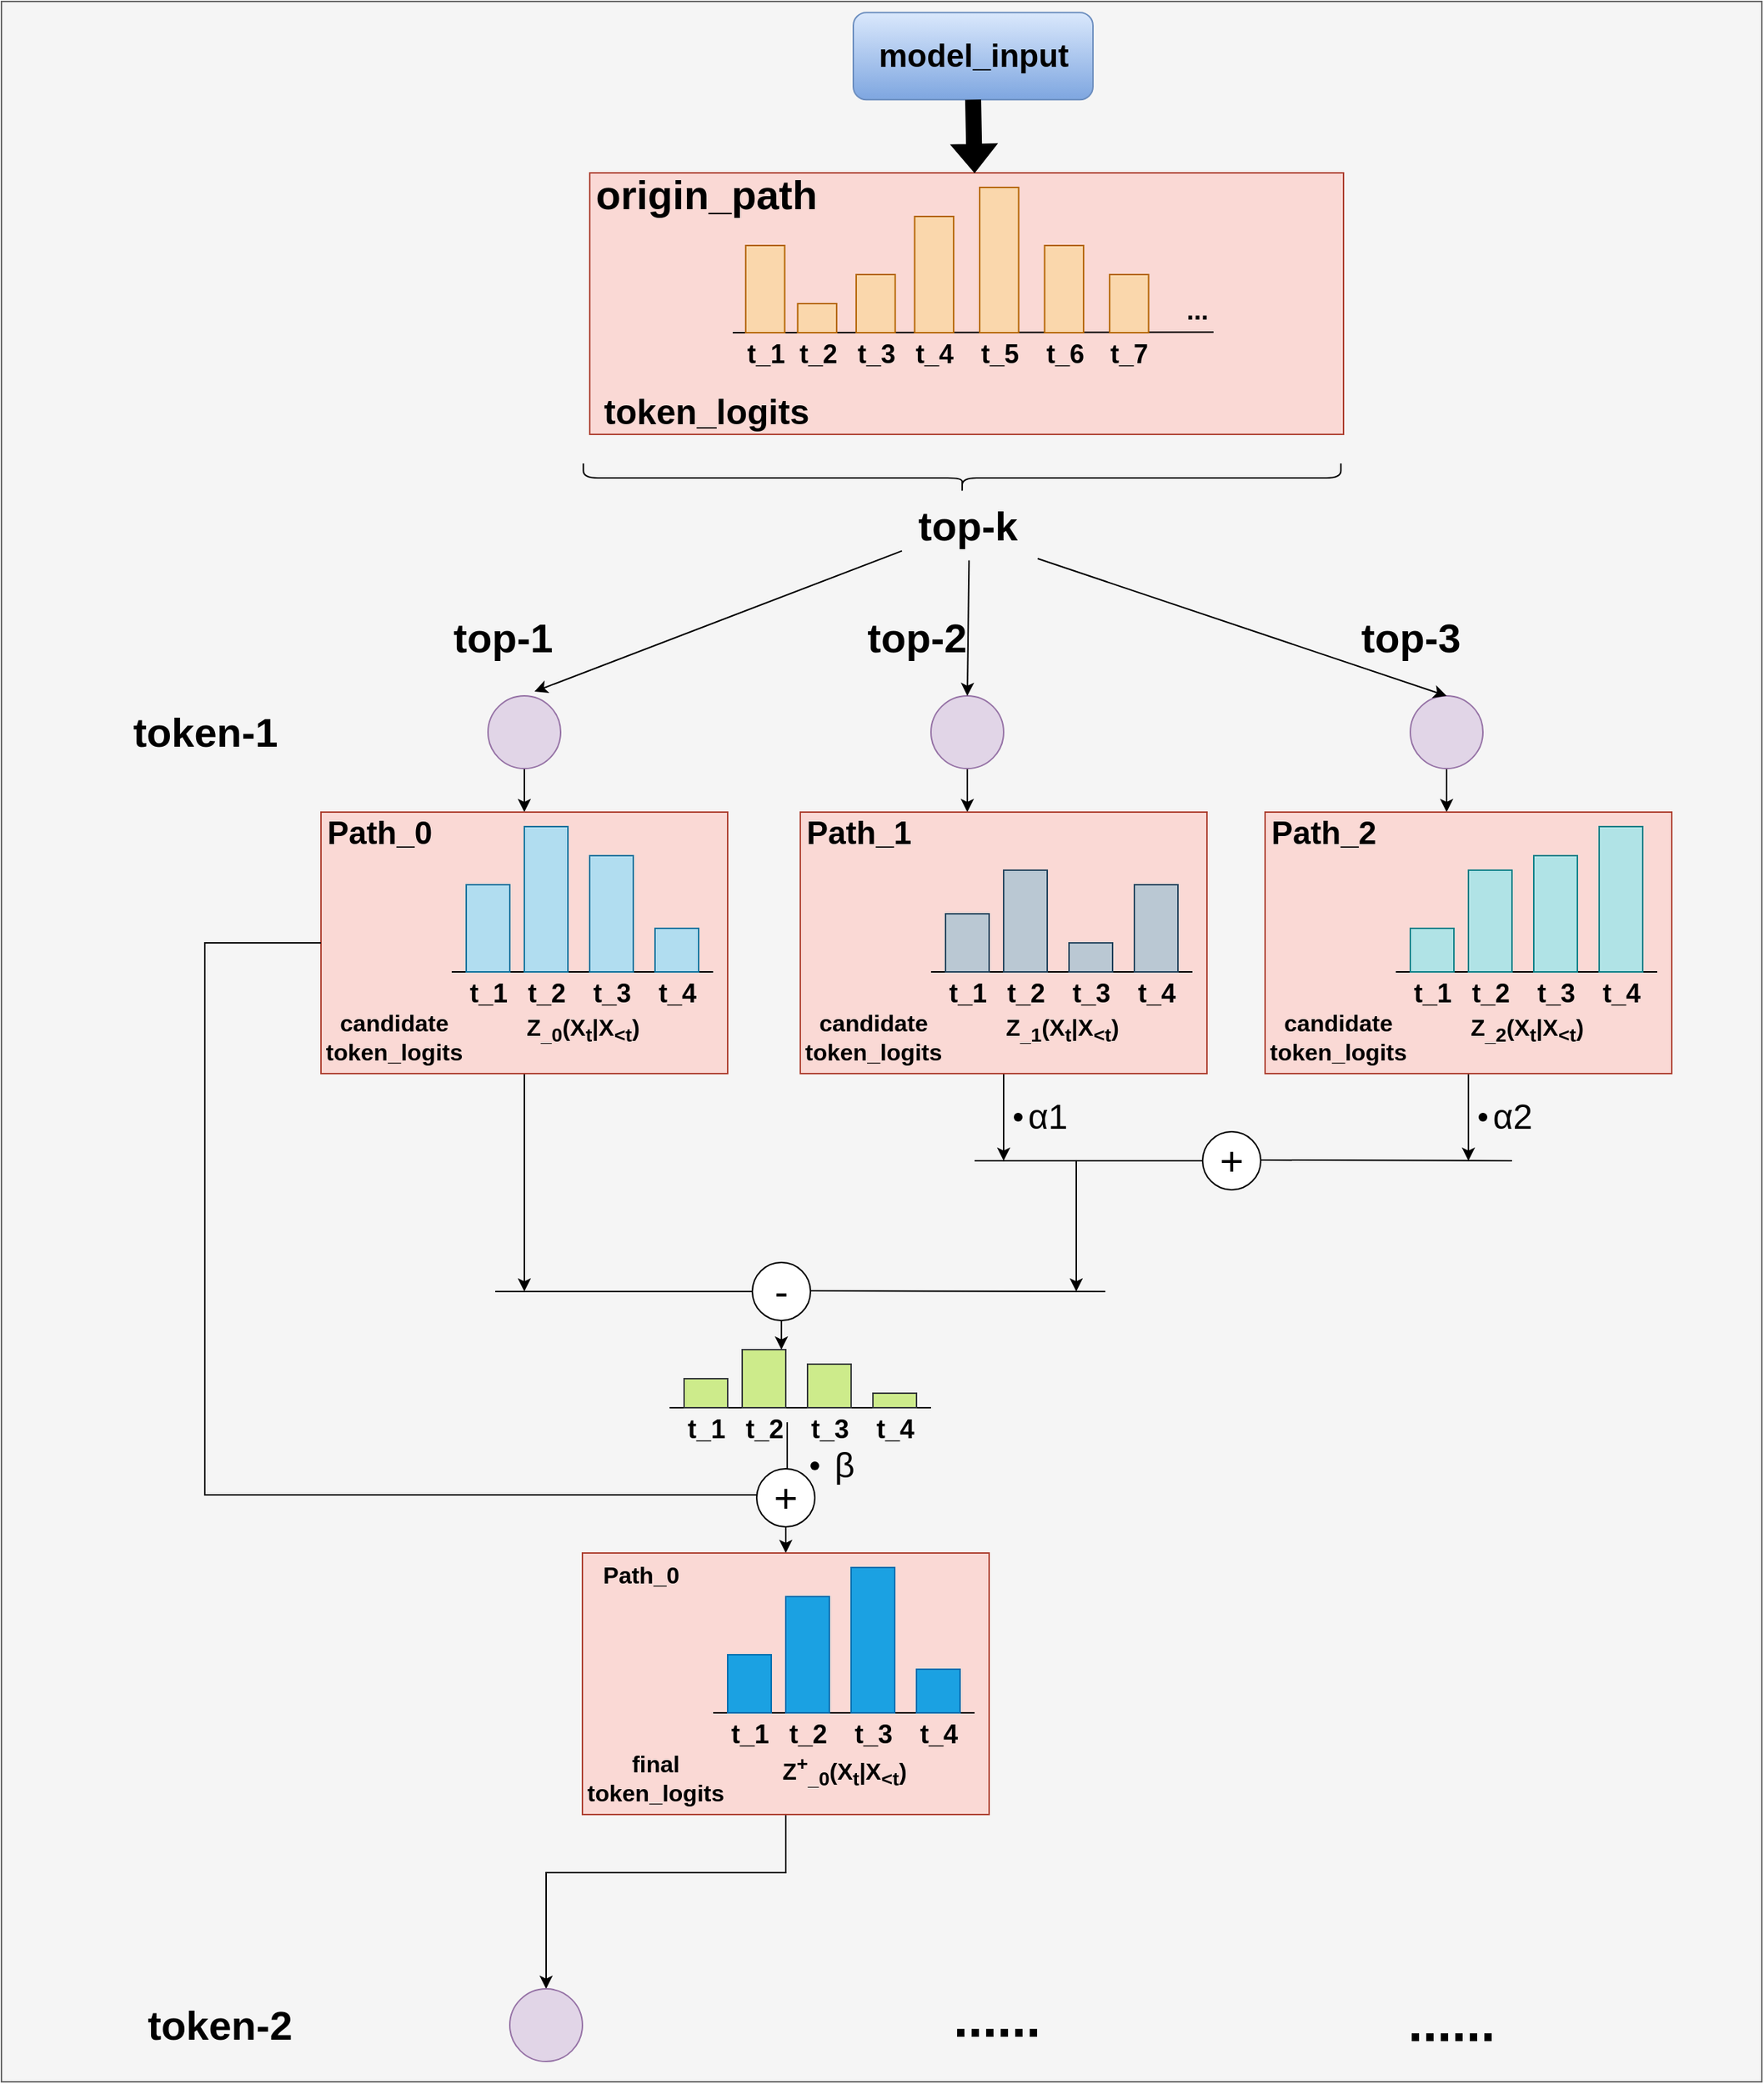 <mxfile version="28.2.5">
  <diagram name="第 1 页" id="mX5azJ5RVqOryZT0z9P2">
    <mxGraphModel dx="2836" dy="1588" grid="0" gridSize="10" guides="1" tooltips="1" connect="1" arrows="1" fold="1" page="0" pageScale="1" pageWidth="827" pageHeight="1169" math="0" shadow="0">
      <root>
        <mxCell id="0" />
        <mxCell id="1" parent="0" />
        <mxCell id="chwz9O-2DyEXbueZdgeh-3" value="" style="rounded=0;whiteSpace=wrap;html=1;fillColor=#f5f5f5;strokeColor=#666666;fontColor=#333333;" vertex="1" parent="1">
          <mxGeometry y="2" width="1212" height="1432" as="geometry" />
        </mxCell>
        <mxCell id="NKk_q9qwWGEqTN7oKwz2-157" value="" style="endArrow=classic;html=1;rounded=0;entryX=0.5;entryY=0;entryDx=0;entryDy=0;" parent="1" target="NKk_q9qwWGEqTN7oKwz2-158" edge="1">
          <mxGeometry width="50" height="50" relative="1" as="geometry">
            <mxPoint x="540" y="1240" as="sourcePoint" />
            <mxPoint x="380" y="1360" as="targetPoint" />
            <Array as="points">
              <mxPoint x="540" y="1290" />
              <mxPoint x="375" y="1290" />
              <mxPoint x="375" y="1330" />
            </Array>
          </mxGeometry>
        </mxCell>
        <mxCell id="NKk_q9qwWGEqTN7oKwz2-34" value="" style="edgeStyle=orthogonalEdgeStyle;rounded=0;orthogonalLoop=1;jettySize=auto;html=1;" parent="1" source="NKk_q9qwWGEqTN7oKwz2-2" target="NKk_q9qwWGEqTN7oKwz2-31" edge="1">
          <mxGeometry relative="1" as="geometry" />
        </mxCell>
        <mxCell id="NKk_q9qwWGEqTN7oKwz2-2" value="" style="ellipse;whiteSpace=wrap;html=1;fillColor=#e1d5e7;strokeColor=#9673a6;" parent="1" vertex="1">
          <mxGeometry x="335" y="480" width="50" height="50" as="geometry" />
        </mxCell>
        <mxCell id="NKk_q9qwWGEqTN7oKwz2-35" value="" style="edgeStyle=orthogonalEdgeStyle;rounded=0;orthogonalLoop=1;jettySize=auto;html=1;" parent="1" source="NKk_q9qwWGEqTN7oKwz2-16" edge="1">
          <mxGeometry relative="1" as="geometry">
            <mxPoint x="665" y="560" as="targetPoint" />
          </mxGeometry>
        </mxCell>
        <mxCell id="NKk_q9qwWGEqTN7oKwz2-16" value="" style="ellipse;whiteSpace=wrap;html=1;fillColor=#e1d5e7;strokeColor=#9673a6;" parent="1" vertex="1">
          <mxGeometry x="640" y="480" width="50" height="50" as="geometry" />
        </mxCell>
        <mxCell id="NKk_q9qwWGEqTN7oKwz2-36" value="" style="edgeStyle=orthogonalEdgeStyle;rounded=0;orthogonalLoop=1;jettySize=auto;html=1;" parent="1" source="NKk_q9qwWGEqTN7oKwz2-17" edge="1">
          <mxGeometry relative="1" as="geometry">
            <mxPoint x="995" y="560" as="targetPoint" />
          </mxGeometry>
        </mxCell>
        <mxCell id="NKk_q9qwWGEqTN7oKwz2-17" value="" style="ellipse;whiteSpace=wrap;html=1;fillColor=#e1d5e7;strokeColor=#9673a6;" parent="1" vertex="1">
          <mxGeometry x="970" y="480" width="50" height="50" as="geometry" />
        </mxCell>
        <mxCell id="NKk_q9qwWGEqTN7oKwz2-18" value="" style="shape=curlyBracket;whiteSpace=wrap;html=1;rounded=1;flipH=1;labelPosition=right;verticalLabelPosition=middle;align=left;verticalAlign=middle;rotation=90;" parent="1" vertex="1">
          <mxGeometry x="651.42" y="69.22" width="20" height="521.56" as="geometry" />
        </mxCell>
        <mxCell id="NKk_q9qwWGEqTN7oKwz2-19" value="&lt;font&gt;top-k&lt;/font&gt;" style="text;html=1;align=center;verticalAlign=middle;resizable=0;points=[];autosize=1;strokeColor=none;fillColor=none;fontStyle=1;fontSize=28;" parent="1" vertex="1">
          <mxGeometry x="620" y="338" width="90" height="50" as="geometry" />
        </mxCell>
        <mxCell id="NKk_q9qwWGEqTN7oKwz2-20" value="" style="endArrow=classic;html=1;rounded=0;entryX=0.64;entryY=-0.06;entryDx=0;entryDy=0;entryPerimeter=0;fontStyle=1;fontSize=28;" parent="1" source="NKk_q9qwWGEqTN7oKwz2-19" target="NKk_q9qwWGEqTN7oKwz2-2" edge="1">
          <mxGeometry width="50" height="50" relative="1" as="geometry">
            <mxPoint x="270" y="433" as="sourcePoint" />
            <mxPoint x="320" y="383" as="targetPoint" />
          </mxGeometry>
        </mxCell>
        <mxCell id="NKk_q9qwWGEqTN7oKwz2-21" value="" style="endArrow=classic;html=1;rounded=0;entryX=0.5;entryY=0;entryDx=0;entryDy=0;exitX=0.513;exitY=0.975;exitDx=0;exitDy=0;exitPerimeter=0;fontStyle=1;fontSize=28;" parent="1" source="NKk_q9qwWGEqTN7oKwz2-19" target="NKk_q9qwWGEqTN7oKwz2-16" edge="1">
          <mxGeometry width="50" height="50" relative="1" as="geometry">
            <mxPoint x="570" y="410" as="sourcePoint" />
            <mxPoint x="450" y="484" as="targetPoint" />
          </mxGeometry>
        </mxCell>
        <mxCell id="NKk_q9qwWGEqTN7oKwz2-22" value="" style="endArrow=classic;html=1;rounded=0;entryX=0.5;entryY=0;entryDx=0;entryDy=0;exitX=1.038;exitY=0.95;exitDx=0;exitDy=0;exitPerimeter=0;fontStyle=1;fontSize=28;" parent="1" source="NKk_q9qwWGEqTN7oKwz2-19" target="NKk_q9qwWGEqTN7oKwz2-17" edge="1">
          <mxGeometry width="50" height="50" relative="1" as="geometry">
            <mxPoint x="521" y="390" as="sourcePoint" />
            <mxPoint x="520" y="468" as="targetPoint" />
          </mxGeometry>
        </mxCell>
        <mxCell id="NKk_q9qwWGEqTN7oKwz2-23" value="&lt;font&gt;top-1&lt;/font&gt;" style="text;html=1;align=center;verticalAlign=middle;resizable=0;points=[];autosize=1;strokeColor=none;fillColor=none;fontStyle=1;fontSize=28;" parent="1" vertex="1">
          <mxGeometry x="300" y="415" width="90" height="50" as="geometry" />
        </mxCell>
        <mxCell id="NKk_q9qwWGEqTN7oKwz2-24" value="&lt;font&gt;top-2&lt;/font&gt;" style="text;html=1;align=center;verticalAlign=middle;resizable=0;points=[];autosize=1;strokeColor=none;fillColor=none;fontStyle=1;fontSize=28;" parent="1" vertex="1">
          <mxGeometry x="585" y="415" width="90" height="50" as="geometry" />
        </mxCell>
        <mxCell id="NKk_q9qwWGEqTN7oKwz2-26" value="&lt;font&gt;top-3&lt;/font&gt;" style="text;html=1;align=center;verticalAlign=middle;resizable=0;points=[];autosize=1;strokeColor=none;fillColor=none;fontStyle=1;fontSize=28;" parent="1" vertex="1">
          <mxGeometry x="925" y="415" width="90" height="50" as="geometry" />
        </mxCell>
        <mxCell id="NKk_q9qwWGEqTN7oKwz2-29" value="&lt;font&gt;token-1&lt;/font&gt;" style="text;html=1;align=center;verticalAlign=middle;resizable=0;points=[];autosize=1;strokeColor=none;fillColor=none;fontStyle=1;fontSize=28;" parent="1" vertex="1">
          <mxGeometry x="80" y="480" width="120" height="50" as="geometry" />
        </mxCell>
        <mxCell id="NKk_q9qwWGEqTN7oKwz2-52" value="" style="group" parent="1" vertex="1" connectable="0">
          <mxGeometry x="210" y="560" width="290" height="180" as="geometry" />
        </mxCell>
        <mxCell id="NKk_q9qwWGEqTN7oKwz2-90" style="edgeStyle=orthogonalEdgeStyle;rounded=0;orthogonalLoop=1;jettySize=auto;html=1;exitX=0.5;exitY=1;exitDx=0;exitDy=0;" parent="NKk_q9qwWGEqTN7oKwz2-52" source="NKk_q9qwWGEqTN7oKwz2-31" edge="1">
          <mxGeometry relative="1" as="geometry">
            <mxPoint x="150" y="330" as="targetPoint" />
          </mxGeometry>
        </mxCell>
        <mxCell id="NKk_q9qwWGEqTN7oKwz2-31" value="" style="rounded=0;whiteSpace=wrap;html=1;fillColor=#fad9d5;strokeColor=#ae4132;" parent="NKk_q9qwWGEqTN7oKwz2-52" vertex="1">
          <mxGeometry x="10" width="280" height="180" as="geometry" />
        </mxCell>
        <mxCell id="NKk_q9qwWGEqTN7oKwz2-47" value="&lt;font style=&quot;font-size: 16px;&quot;&gt;&lt;b style=&quot;&quot;&gt;candidate&lt;/b&gt;&lt;/font&gt;&lt;div&gt;&lt;font style=&quot;font-size: 16px;&quot;&gt;&lt;b style=&quot;&quot;&gt;token_logits&lt;/b&gt;&lt;/font&gt;&lt;/div&gt;" style="text;html=1;align=center;verticalAlign=middle;resizable=0;points=[];autosize=1;strokeColor=none;fillColor=none;" parent="NKk_q9qwWGEqTN7oKwz2-52" vertex="1">
          <mxGeometry y="130" width="120" height="50" as="geometry" />
        </mxCell>
        <mxCell id="NKk_q9qwWGEqTN7oKwz2-48" value="&lt;font style=&quot;font-size: 16px;&quot;&gt;&lt;b&gt;Z&lt;sub style=&quot;&quot;&gt;_0&lt;/sub&gt;(X&lt;sub style=&quot;&quot;&gt;t&lt;/sub&gt;|X&lt;sub style=&quot;&quot;&gt;&amp;lt;t&lt;/sub&gt;)&lt;/b&gt;&lt;/font&gt;" style="text;html=1;align=center;verticalAlign=middle;resizable=0;points=[];autosize=1;strokeColor=none;fillColor=none;" parent="NKk_q9qwWGEqTN7oKwz2-52" vertex="1">
          <mxGeometry x="140" y="130" width="100" height="40" as="geometry" />
        </mxCell>
        <mxCell id="NKk_q9qwWGEqTN7oKwz2-51" value="" style="group" parent="NKk_q9qwWGEqTN7oKwz2-52" vertex="1" connectable="0">
          <mxGeometry x="100" y="10" width="180" height="135" as="geometry" />
        </mxCell>
        <mxCell id="NKk_q9qwWGEqTN7oKwz2-37" value="" style="endArrow=none;html=1;rounded=0;movable=1;resizable=1;rotatable=1;deletable=1;editable=1;locked=0;connectable=1;fontSize=18;fontStyle=1" parent="NKk_q9qwWGEqTN7oKwz2-51" edge="1">
          <mxGeometry width="50" height="50" relative="1" as="geometry">
            <mxPoint y="100.03" as="sourcePoint" />
            <mxPoint x="180" y="100" as="targetPoint" />
          </mxGeometry>
        </mxCell>
        <mxCell id="NKk_q9qwWGEqTN7oKwz2-39" value="" style="rounded=0;whiteSpace=wrap;html=1;fillColor=#b1ddf0;strokeColor=#10739e;movable=1;resizable=1;rotatable=1;deletable=1;editable=1;locked=0;connectable=1;" parent="NKk_q9qwWGEqTN7oKwz2-51" vertex="1">
          <mxGeometry x="10" y="40" width="30" height="60" as="geometry" />
        </mxCell>
        <mxCell id="NKk_q9qwWGEqTN7oKwz2-40" value="" style="rounded=0;whiteSpace=wrap;html=1;fillColor=#b1ddf0;strokeColor=#10739e;movable=1;resizable=1;rotatable=1;deletable=1;editable=1;locked=0;connectable=1;" parent="NKk_q9qwWGEqTN7oKwz2-51" vertex="1">
          <mxGeometry x="50" width="30" height="100" as="geometry" />
        </mxCell>
        <mxCell id="NKk_q9qwWGEqTN7oKwz2-41" value="" style="rounded=0;whiteSpace=wrap;html=1;fillColor=#b1ddf0;strokeColor=#10739e;movable=1;resizable=1;rotatable=1;deletable=1;editable=1;locked=0;connectable=1;" parent="NKk_q9qwWGEqTN7oKwz2-51" vertex="1">
          <mxGeometry x="95" y="20" width="30" height="80" as="geometry" />
        </mxCell>
        <mxCell id="NKk_q9qwWGEqTN7oKwz2-42" value="" style="rounded=0;whiteSpace=wrap;html=1;fillColor=#b1ddf0;strokeColor=#10739e;movable=1;resizable=1;rotatable=1;deletable=1;editable=1;locked=0;connectable=1;fontSize=18;fontStyle=1" parent="NKk_q9qwWGEqTN7oKwz2-51" vertex="1">
          <mxGeometry x="140" y="70" width="30" height="30" as="geometry" />
        </mxCell>
        <mxCell id="NKk_q9qwWGEqTN7oKwz2-43" value="t_1" style="text;html=1;align=center;verticalAlign=middle;resizable=1;points=[];autosize=1;strokeColor=none;fillColor=none;movable=1;rotatable=1;deletable=1;editable=1;locked=0;connectable=1;fontSize=18;fontStyle=1" parent="NKk_q9qwWGEqTN7oKwz2-51" vertex="1">
          <mxGeometry y="95" width="50" height="40" as="geometry" />
        </mxCell>
        <mxCell id="NKk_q9qwWGEqTN7oKwz2-44" value="t_2" style="text;html=1;align=center;verticalAlign=middle;resizable=1;points=[];autosize=1;strokeColor=none;fillColor=none;movable=1;rotatable=1;deletable=1;editable=1;locked=0;connectable=1;fontSize=18;fontStyle=1" parent="NKk_q9qwWGEqTN7oKwz2-51" vertex="1">
          <mxGeometry x="40" y="95" width="50" height="40" as="geometry" />
        </mxCell>
        <mxCell id="NKk_q9qwWGEqTN7oKwz2-45" value="t_3" style="text;html=1;align=center;verticalAlign=middle;resizable=1;points=[];autosize=1;strokeColor=none;fillColor=none;movable=1;rotatable=1;deletable=1;editable=1;locked=0;connectable=1;fontSize=18;fontStyle=1" parent="NKk_q9qwWGEqTN7oKwz2-51" vertex="1">
          <mxGeometry x="85" y="95" width="50" height="40" as="geometry" />
        </mxCell>
        <mxCell id="NKk_q9qwWGEqTN7oKwz2-46" value="t_4" style="text;html=1;align=center;verticalAlign=middle;resizable=1;points=[];autosize=1;strokeColor=none;fillColor=none;movable=1;rotatable=1;deletable=1;editable=1;locked=0;connectable=1;fontSize=18;fontStyle=1" parent="NKk_q9qwWGEqTN7oKwz2-51" vertex="1">
          <mxGeometry x="130" y="95" width="50" height="40" as="geometry" />
        </mxCell>
        <mxCell id="NKk_q9qwWGEqTN7oKwz2-81" value="&lt;b&gt;&lt;font&gt;Path_0&lt;/font&gt;&lt;/b&gt;" style="text;html=1;align=center;verticalAlign=middle;resizable=0;points=[];autosize=1;strokeColor=none;fillColor=none;fontSize=22;" parent="NKk_q9qwWGEqTN7oKwz2-52" vertex="1">
          <mxGeometry y="-5" width="100" height="40" as="geometry" />
        </mxCell>
        <mxCell id="NKk_q9qwWGEqTN7oKwz2-53" value="" style="group" parent="1" vertex="1" connectable="0">
          <mxGeometry x="540" y="560" width="290" height="180" as="geometry" />
        </mxCell>
        <mxCell id="NKk_q9qwWGEqTN7oKwz2-88" style="edgeStyle=orthogonalEdgeStyle;rounded=0;orthogonalLoop=1;jettySize=auto;html=1;exitX=0.5;exitY=1;exitDx=0;exitDy=0;" parent="NKk_q9qwWGEqTN7oKwz2-53" source="NKk_q9qwWGEqTN7oKwz2-54" edge="1">
          <mxGeometry relative="1" as="geometry">
            <mxPoint x="150" y="240" as="targetPoint" />
          </mxGeometry>
        </mxCell>
        <mxCell id="NKk_q9qwWGEqTN7oKwz2-54" value="" style="rounded=0;whiteSpace=wrap;html=1;fillColor=#fad9d5;strokeColor=#ae4132;" parent="NKk_q9qwWGEqTN7oKwz2-53" vertex="1">
          <mxGeometry x="10" width="280" height="180" as="geometry" />
        </mxCell>
        <mxCell id="NKk_q9qwWGEqTN7oKwz2-55" value="&lt;font style=&quot;font-size: 16px;&quot;&gt;&lt;b style=&quot;&quot;&gt;candidate&lt;/b&gt;&lt;/font&gt;&lt;div&gt;&lt;font style=&quot;font-size: 16px;&quot;&gt;&lt;b style=&quot;&quot;&gt;token_logits&lt;/b&gt;&lt;/font&gt;&lt;/div&gt;" style="text;html=1;align=center;verticalAlign=middle;resizable=0;points=[];autosize=1;strokeColor=none;fillColor=none;" parent="NKk_q9qwWGEqTN7oKwz2-53" vertex="1">
          <mxGeometry y="130" width="120" height="50" as="geometry" />
        </mxCell>
        <mxCell id="NKk_q9qwWGEqTN7oKwz2-56" value="&lt;font style=&quot;font-size: 16px;&quot;&gt;&lt;b&gt;Z&lt;sub style=&quot;&quot;&gt;_1&lt;/sub&gt;(X&lt;sub style=&quot;&quot;&gt;t&lt;/sub&gt;|X&lt;sub style=&quot;&quot;&gt;&amp;lt;t&lt;/sub&gt;)&lt;/b&gt;&lt;/font&gt;" style="text;html=1;align=center;verticalAlign=middle;resizable=0;points=[];autosize=1;strokeColor=none;fillColor=none;" parent="NKk_q9qwWGEqTN7oKwz2-53" vertex="1">
          <mxGeometry x="140" y="130" width="100" height="40" as="geometry" />
        </mxCell>
        <mxCell id="NKk_q9qwWGEqTN7oKwz2-57" value="" style="group" parent="NKk_q9qwWGEqTN7oKwz2-53" vertex="1" connectable="0">
          <mxGeometry x="100" y="10" width="180" height="135" as="geometry" />
        </mxCell>
        <mxCell id="NKk_q9qwWGEqTN7oKwz2-58" value="" style="endArrow=none;html=1;rounded=0;movable=1;resizable=1;rotatable=1;deletable=1;editable=1;locked=0;connectable=1;fontSize=18;fontStyle=1" parent="NKk_q9qwWGEqTN7oKwz2-57" edge="1">
          <mxGeometry width="50" height="50" relative="1" as="geometry">
            <mxPoint y="100.03" as="sourcePoint" />
            <mxPoint x="180" y="100" as="targetPoint" />
          </mxGeometry>
        </mxCell>
        <mxCell id="NKk_q9qwWGEqTN7oKwz2-59" value="" style="rounded=0;whiteSpace=wrap;html=1;fillColor=#bac8d3;strokeColor=#23445d;movable=1;resizable=1;rotatable=1;deletable=1;editable=1;locked=0;connectable=1;fontSize=18;fontStyle=1" parent="NKk_q9qwWGEqTN7oKwz2-57" vertex="1">
          <mxGeometry x="10" y="60" width="30" height="40" as="geometry" />
        </mxCell>
        <mxCell id="NKk_q9qwWGEqTN7oKwz2-60" value="" style="rounded=0;whiteSpace=wrap;html=1;fillColor=#bac8d3;strokeColor=#23445d;movable=1;resizable=1;rotatable=1;deletable=1;editable=1;locked=0;connectable=1;" parent="NKk_q9qwWGEqTN7oKwz2-57" vertex="1">
          <mxGeometry x="50" y="30" width="30" height="70" as="geometry" />
        </mxCell>
        <mxCell id="NKk_q9qwWGEqTN7oKwz2-61" value="" style="rounded=0;whiteSpace=wrap;html=1;fillColor=#bac8d3;strokeColor=#23445d;movable=1;resizable=1;rotatable=1;deletable=1;editable=1;locked=0;connectable=1;fontSize=18;fontStyle=1" parent="NKk_q9qwWGEqTN7oKwz2-57" vertex="1">
          <mxGeometry x="95" y="80" width="30" height="20" as="geometry" />
        </mxCell>
        <mxCell id="NKk_q9qwWGEqTN7oKwz2-62" value="" style="rounded=0;whiteSpace=wrap;html=1;fillColor=#bac8d3;strokeColor=#23445d;movable=1;resizable=1;rotatable=1;deletable=1;editable=1;locked=0;connectable=1;" parent="NKk_q9qwWGEqTN7oKwz2-57" vertex="1">
          <mxGeometry x="140" y="40" width="30" height="60" as="geometry" />
        </mxCell>
        <mxCell id="NKk_q9qwWGEqTN7oKwz2-63" value="t_1" style="text;html=1;align=center;verticalAlign=middle;resizable=1;points=[];autosize=1;strokeColor=none;fillColor=none;movable=1;rotatable=1;deletable=1;editable=1;locked=0;connectable=1;fontSize=18;fontStyle=1" parent="NKk_q9qwWGEqTN7oKwz2-57" vertex="1">
          <mxGeometry y="95" width="50" height="40" as="geometry" />
        </mxCell>
        <mxCell id="NKk_q9qwWGEqTN7oKwz2-64" value="t_2" style="text;html=1;align=center;verticalAlign=middle;resizable=1;points=[];autosize=1;strokeColor=none;fillColor=none;movable=1;rotatable=1;deletable=1;editable=1;locked=0;connectable=1;fontSize=18;fontStyle=1" parent="NKk_q9qwWGEqTN7oKwz2-57" vertex="1">
          <mxGeometry x="40" y="95" width="50" height="40" as="geometry" />
        </mxCell>
        <mxCell id="NKk_q9qwWGEqTN7oKwz2-65" value="t_3" style="text;html=1;align=center;verticalAlign=middle;resizable=1;points=[];autosize=1;strokeColor=none;fillColor=none;movable=1;rotatable=1;deletable=1;editable=1;locked=0;connectable=1;fontSize=18;fontStyle=1" parent="NKk_q9qwWGEqTN7oKwz2-57" vertex="1">
          <mxGeometry x="85" y="95" width="50" height="40" as="geometry" />
        </mxCell>
        <mxCell id="NKk_q9qwWGEqTN7oKwz2-66" value="t_4" style="text;html=1;align=center;verticalAlign=middle;resizable=1;points=[];autosize=1;strokeColor=none;fillColor=none;movable=1;rotatable=1;deletable=1;editable=1;locked=0;connectable=1;fontSize=18;fontStyle=1" parent="NKk_q9qwWGEqTN7oKwz2-57" vertex="1">
          <mxGeometry x="130" y="95" width="50" height="40" as="geometry" />
        </mxCell>
        <mxCell id="NKk_q9qwWGEqTN7oKwz2-82" value="&lt;span&gt;&lt;b&gt;Path_1&lt;/b&gt;&lt;/span&gt;" style="text;html=1;align=center;verticalAlign=middle;resizable=0;points=[];autosize=1;strokeColor=none;fillColor=none;fontSize=22;" parent="NKk_q9qwWGEqTN7oKwz2-53" vertex="1">
          <mxGeometry y="-5" width="100" height="40" as="geometry" />
        </mxCell>
        <mxCell id="NKk_q9qwWGEqTN7oKwz2-67" value="" style="group" parent="1" vertex="1" connectable="0">
          <mxGeometry x="860" y="560" width="290" height="180" as="geometry" />
        </mxCell>
        <mxCell id="NKk_q9qwWGEqTN7oKwz2-89" style="edgeStyle=orthogonalEdgeStyle;rounded=0;orthogonalLoop=1;jettySize=auto;html=1;exitX=0.5;exitY=1;exitDx=0;exitDy=0;" parent="NKk_q9qwWGEqTN7oKwz2-67" source="NKk_q9qwWGEqTN7oKwz2-68" edge="1">
          <mxGeometry relative="1" as="geometry">
            <mxPoint x="150" y="240" as="targetPoint" />
          </mxGeometry>
        </mxCell>
        <mxCell id="NKk_q9qwWGEqTN7oKwz2-68" value="" style="rounded=0;whiteSpace=wrap;html=1;fillColor=#fad9d5;strokeColor=#ae4132;" parent="NKk_q9qwWGEqTN7oKwz2-67" vertex="1">
          <mxGeometry x="10" width="280" height="180" as="geometry" />
        </mxCell>
        <mxCell id="NKk_q9qwWGEqTN7oKwz2-69" value="&lt;font style=&quot;font-size: 16px;&quot;&gt;&lt;b style=&quot;&quot;&gt;candidate&lt;/b&gt;&lt;/font&gt;&lt;div&gt;&lt;font style=&quot;font-size: 16px;&quot;&gt;&lt;b style=&quot;&quot;&gt;token_logits&lt;/b&gt;&lt;/font&gt;&lt;/div&gt;" style="text;html=1;align=center;verticalAlign=middle;resizable=0;points=[];autosize=1;strokeColor=none;fillColor=none;" parent="NKk_q9qwWGEqTN7oKwz2-67" vertex="1">
          <mxGeometry y="130" width="120" height="50" as="geometry" />
        </mxCell>
        <mxCell id="NKk_q9qwWGEqTN7oKwz2-70" value="&lt;font style=&quot;font-size: 16px;&quot;&gt;&lt;b&gt;Z&lt;sub style=&quot;&quot;&gt;_2&lt;/sub&gt;(X&lt;sub style=&quot;&quot;&gt;t&lt;/sub&gt;|X&lt;sub style=&quot;&quot;&gt;&amp;lt;t&lt;/sub&gt;)&lt;/b&gt;&lt;/font&gt;" style="text;html=1;align=center;verticalAlign=middle;resizable=0;points=[];autosize=1;strokeColor=none;fillColor=none;" parent="NKk_q9qwWGEqTN7oKwz2-67" vertex="1">
          <mxGeometry x="140" y="130" width="100" height="40" as="geometry" />
        </mxCell>
        <mxCell id="NKk_q9qwWGEqTN7oKwz2-71" value="" style="group" parent="NKk_q9qwWGEqTN7oKwz2-67" vertex="1" connectable="0">
          <mxGeometry x="100" y="10" width="180" height="135" as="geometry" />
        </mxCell>
        <mxCell id="NKk_q9qwWGEqTN7oKwz2-72" value="" style="endArrow=none;html=1;rounded=0;movable=1;resizable=1;rotatable=1;deletable=1;editable=1;locked=0;connectable=1;fontSize=18;fontStyle=1" parent="NKk_q9qwWGEqTN7oKwz2-71" edge="1">
          <mxGeometry width="50" height="50" relative="1" as="geometry">
            <mxPoint y="100.03" as="sourcePoint" />
            <mxPoint x="180" y="100" as="targetPoint" />
          </mxGeometry>
        </mxCell>
        <mxCell id="NKk_q9qwWGEqTN7oKwz2-73" value="" style="rounded=0;whiteSpace=wrap;html=1;fillColor=#b0e3e6;strokeColor=#0e8088;movable=1;resizable=1;rotatable=1;deletable=1;editable=1;locked=0;connectable=1;fontSize=18;fontStyle=1" parent="NKk_q9qwWGEqTN7oKwz2-71" vertex="1">
          <mxGeometry x="10" y="70" width="30" height="30" as="geometry" />
        </mxCell>
        <mxCell id="NKk_q9qwWGEqTN7oKwz2-74" value="" style="rounded=0;whiteSpace=wrap;html=1;fillColor=#b0e3e6;strokeColor=#0e8088;movable=1;resizable=1;rotatable=1;deletable=1;editable=1;locked=0;connectable=1;" parent="NKk_q9qwWGEqTN7oKwz2-71" vertex="1">
          <mxGeometry x="50" y="30" width="30" height="70" as="geometry" />
        </mxCell>
        <mxCell id="NKk_q9qwWGEqTN7oKwz2-75" value="" style="rounded=0;whiteSpace=wrap;html=1;fillColor=#b0e3e6;strokeColor=#0e8088;movable=1;resizable=1;rotatable=1;deletable=1;editable=1;locked=0;connectable=1;" parent="NKk_q9qwWGEqTN7oKwz2-71" vertex="1">
          <mxGeometry x="95" y="20" width="30" height="80" as="geometry" />
        </mxCell>
        <mxCell id="NKk_q9qwWGEqTN7oKwz2-76" value="" style="rounded=0;whiteSpace=wrap;html=1;fillColor=#b0e3e6;strokeColor=#0e8088;movable=1;resizable=1;rotatable=1;deletable=1;editable=1;locked=0;connectable=1;" parent="NKk_q9qwWGEqTN7oKwz2-71" vertex="1">
          <mxGeometry x="140" width="30" height="100" as="geometry" />
        </mxCell>
        <mxCell id="NKk_q9qwWGEqTN7oKwz2-77" value="t_1" style="text;html=1;align=center;verticalAlign=middle;resizable=1;points=[];autosize=1;strokeColor=none;fillColor=none;movable=1;rotatable=1;deletable=1;editable=1;locked=0;connectable=1;fontSize=18;fontStyle=1" parent="NKk_q9qwWGEqTN7oKwz2-71" vertex="1">
          <mxGeometry y="95" width="50" height="40" as="geometry" />
        </mxCell>
        <mxCell id="NKk_q9qwWGEqTN7oKwz2-78" value="t_2" style="text;html=1;align=center;verticalAlign=middle;resizable=1;points=[];autosize=1;strokeColor=none;fillColor=none;movable=1;rotatable=1;deletable=1;editable=1;locked=0;connectable=1;fontSize=18;fontStyle=1" parent="NKk_q9qwWGEqTN7oKwz2-71" vertex="1">
          <mxGeometry x="40" y="95" width="50" height="40" as="geometry" />
        </mxCell>
        <mxCell id="NKk_q9qwWGEqTN7oKwz2-79" value="t_3" style="text;html=1;align=center;verticalAlign=middle;resizable=1;points=[];autosize=1;strokeColor=none;fillColor=none;movable=1;rotatable=1;deletable=1;editable=1;locked=0;connectable=1;fontSize=18;fontStyle=1" parent="NKk_q9qwWGEqTN7oKwz2-71" vertex="1">
          <mxGeometry x="85" y="95" width="50" height="40" as="geometry" />
        </mxCell>
        <mxCell id="NKk_q9qwWGEqTN7oKwz2-80" value="t_4" style="text;html=1;align=center;verticalAlign=middle;resizable=1;points=[];autosize=1;strokeColor=none;fillColor=none;movable=1;rotatable=1;deletable=1;editable=1;locked=0;connectable=1;fontSize=18;fontStyle=1" parent="NKk_q9qwWGEqTN7oKwz2-71" vertex="1">
          <mxGeometry x="130" y="95" width="50" height="40" as="geometry" />
        </mxCell>
        <mxCell id="NKk_q9qwWGEqTN7oKwz2-83" value="&lt;span&gt;&lt;b&gt;Path_2&lt;/b&gt;&lt;/span&gt;" style="text;html=1;align=center;verticalAlign=middle;resizable=0;points=[];autosize=1;strokeColor=none;fillColor=none;fontSize=22;" parent="NKk_q9qwWGEqTN7oKwz2-67" vertex="1">
          <mxGeometry y="-5" width="100" height="40" as="geometry" />
        </mxCell>
        <mxCell id="NKk_q9qwWGEqTN7oKwz2-93" value="" style="group" parent="1" vertex="1" connectable="0">
          <mxGeometry x="690" y="750" width="55" height="40" as="geometry" />
        </mxCell>
        <mxCell id="NKk_q9qwWGEqTN7oKwz2-91" value="" style="shape=waypoint;sketch=0;fillStyle=solid;size=6;pointerEvents=1;points=[];fillColor=none;resizable=0;rotatable=0;perimeter=centerPerimeter;snapToPoint=1;" parent="NKk_q9qwWGEqTN7oKwz2-93" vertex="1">
          <mxGeometry y="10" width="20" height="20" as="geometry" />
        </mxCell>
        <mxCell id="NKk_q9qwWGEqTN7oKwz2-92" value="&lt;span style=&quot;font-size: 24px;&quot;&gt;α1&lt;/span&gt;" style="text;html=1;align=center;verticalAlign=middle;resizable=0;points=[];autosize=1;strokeColor=none;fillColor=none;" parent="NKk_q9qwWGEqTN7oKwz2-93" vertex="1">
          <mxGeometry x="5" width="50" height="40" as="geometry" />
        </mxCell>
        <mxCell id="NKk_q9qwWGEqTN7oKwz2-94" value="" style="group" parent="1" vertex="1" connectable="0">
          <mxGeometry x="1010" y="750" width="55" height="40" as="geometry" />
        </mxCell>
        <mxCell id="NKk_q9qwWGEqTN7oKwz2-95" value="" style="shape=waypoint;sketch=0;fillStyle=solid;size=6;pointerEvents=1;points=[];fillColor=none;resizable=0;rotatable=0;perimeter=centerPerimeter;snapToPoint=1;" parent="NKk_q9qwWGEqTN7oKwz2-94" vertex="1">
          <mxGeometry y="10" width="20" height="20" as="geometry" />
        </mxCell>
        <mxCell id="NKk_q9qwWGEqTN7oKwz2-96" value="&lt;span style=&quot;font-size: 24px;&quot;&gt;α2&lt;/span&gt;" style="text;html=1;align=center;verticalAlign=middle;resizable=0;points=[];autosize=1;strokeColor=none;fillColor=none;" parent="NKk_q9qwWGEqTN7oKwz2-94" vertex="1">
          <mxGeometry x="5" width="50" height="40" as="geometry" />
        </mxCell>
        <mxCell id="NKk_q9qwWGEqTN7oKwz2-100" value="" style="group" parent="1" vertex="1" connectable="0">
          <mxGeometry x="670" y="780" width="370" height="40" as="geometry" />
        </mxCell>
        <mxCell id="NKk_q9qwWGEqTN7oKwz2-84" value="" style="endArrow=none;html=1;rounded=0;" parent="NKk_q9qwWGEqTN7oKwz2-100" target="NKk_q9qwWGEqTN7oKwz2-85" edge="1">
          <mxGeometry width="50" height="50" relative="1" as="geometry">
            <mxPoint y="20" as="sourcePoint" />
            <mxPoint x="150" y="20" as="targetPoint" />
          </mxGeometry>
        </mxCell>
        <mxCell id="NKk_q9qwWGEqTN7oKwz2-85" value="&lt;font style=&quot;font-size: 28px;&quot;&gt;+&lt;/font&gt;" style="ellipse;whiteSpace=wrap;html=1;" parent="NKk_q9qwWGEqTN7oKwz2-100" vertex="1">
          <mxGeometry x="157" width="40" height="40" as="geometry" />
        </mxCell>
        <mxCell id="NKk_q9qwWGEqTN7oKwz2-86" value="" style="endArrow=none;html=1;rounded=0;" parent="NKk_q9qwWGEqTN7oKwz2-100" edge="1">
          <mxGeometry width="50" height="50" relative="1" as="geometry">
            <mxPoint x="197" y="19.5" as="sourcePoint" />
            <mxPoint x="370" y="20" as="targetPoint" />
          </mxGeometry>
        </mxCell>
        <mxCell id="NKk_q9qwWGEqTN7oKwz2-101" value="" style="group" parent="1" vertex="1" connectable="0">
          <mxGeometry x="360" y="870" width="370" height="40" as="geometry" />
        </mxCell>
        <mxCell id="NKk_q9qwWGEqTN7oKwz2-102" value="" style="endArrow=none;html=1;rounded=0;" parent="NKk_q9qwWGEqTN7oKwz2-101" target="NKk_q9qwWGEqTN7oKwz2-103" edge="1">
          <mxGeometry width="50" height="50" relative="1" as="geometry">
            <mxPoint x="-20" y="20" as="sourcePoint" />
            <mxPoint x="150" y="20" as="targetPoint" />
          </mxGeometry>
        </mxCell>
        <mxCell id="NKk_q9qwWGEqTN7oKwz2-103" value="&lt;font style=&quot;font-size: 28px;&quot;&gt;-&lt;/font&gt;" style="ellipse;whiteSpace=wrap;html=1;" parent="NKk_q9qwWGEqTN7oKwz2-101" vertex="1">
          <mxGeometry x="157" width="40" height="40" as="geometry" />
        </mxCell>
        <mxCell id="NKk_q9qwWGEqTN7oKwz2-104" value="" style="endArrow=none;html=1;rounded=0;" parent="NKk_q9qwWGEqTN7oKwz2-101" edge="1">
          <mxGeometry width="50" height="50" relative="1" as="geometry">
            <mxPoint x="197" y="19.5" as="sourcePoint" />
            <mxPoint x="400" y="20" as="targetPoint" />
          </mxGeometry>
        </mxCell>
        <mxCell id="NKk_q9qwWGEqTN7oKwz2-105" value="" style="endArrow=classic;html=1;rounded=0;" parent="1" edge="1">
          <mxGeometry width="50" height="50" relative="1" as="geometry">
            <mxPoint x="740" y="800" as="sourcePoint" />
            <mxPoint x="740" y="890" as="targetPoint" />
          </mxGeometry>
        </mxCell>
        <mxCell id="NKk_q9qwWGEqTN7oKwz2-106" value="" style="group" parent="1" vertex="1" connectable="0">
          <mxGeometry x="445" y="930" width="195" height="130" as="geometry" />
        </mxCell>
        <mxCell id="NKk_q9qwWGEqTN7oKwz2-107" value="" style="endArrow=none;html=1;rounded=0;movable=1;resizable=1;rotatable=1;deletable=1;editable=1;locked=0;connectable=1;fontSize=18;fontStyle=1" parent="NKk_q9qwWGEqTN7oKwz2-106" edge="1">
          <mxGeometry width="50" height="50" relative="1" as="geometry">
            <mxPoint x="15" y="40.03" as="sourcePoint" />
            <mxPoint x="195" y="40" as="targetPoint" />
          </mxGeometry>
        </mxCell>
        <mxCell id="NKk_q9qwWGEqTN7oKwz2-108" value="" style="rounded=0;whiteSpace=wrap;html=1;fillColor=#cdeb8b;strokeColor=#36393d;movable=1;resizable=1;rotatable=1;deletable=1;editable=1;locked=0;connectable=1;fontSize=18;fontStyle=1" parent="NKk_q9qwWGEqTN7oKwz2-106" vertex="1">
          <mxGeometry x="25" y="20" width="30" height="20" as="geometry" />
        </mxCell>
        <mxCell id="NKk_q9qwWGEqTN7oKwz2-109" value="" style="rounded=0;whiteSpace=wrap;html=1;fillColor=#cdeb8b;strokeColor=#36393d;movable=1;resizable=1;rotatable=1;deletable=1;editable=1;locked=0;connectable=1;fontSize=18;fontStyle=1" parent="NKk_q9qwWGEqTN7oKwz2-106" vertex="1">
          <mxGeometry x="65" width="30" height="40" as="geometry" />
        </mxCell>
        <mxCell id="NKk_q9qwWGEqTN7oKwz2-110" value="" style="rounded=0;whiteSpace=wrap;html=1;fillColor=#cdeb8b;strokeColor=#36393d;movable=1;resizable=1;rotatable=1;deletable=1;editable=1;locked=0;connectable=1;fontSize=18;fontStyle=1" parent="NKk_q9qwWGEqTN7oKwz2-106" vertex="1">
          <mxGeometry x="110" y="10" width="30" height="30" as="geometry" />
        </mxCell>
        <mxCell id="NKk_q9qwWGEqTN7oKwz2-111" value="" style="rounded=0;whiteSpace=wrap;html=1;fillColor=#cdeb8b;strokeColor=#36393d;movable=1;resizable=1;rotatable=1;deletable=1;editable=1;locked=0;connectable=1;fontSize=18;fontStyle=1" parent="NKk_q9qwWGEqTN7oKwz2-106" vertex="1">
          <mxGeometry x="155" y="30" width="30" height="10" as="geometry" />
        </mxCell>
        <mxCell id="NKk_q9qwWGEqTN7oKwz2-112" value="t_1" style="text;html=1;align=center;verticalAlign=middle;resizable=1;points=[];autosize=1;strokeColor=none;fillColor=none;movable=1;rotatable=1;deletable=1;editable=1;locked=0;connectable=1;fontSize=18;fontStyle=1" parent="NKk_q9qwWGEqTN7oKwz2-106" vertex="1">
          <mxGeometry x="15" y="35" width="50" height="40" as="geometry" />
        </mxCell>
        <mxCell id="NKk_q9qwWGEqTN7oKwz2-113" value="t_2" style="text;html=1;align=center;verticalAlign=middle;resizable=1;points=[];autosize=1;strokeColor=none;fillColor=none;movable=1;rotatable=1;deletable=1;editable=1;locked=0;connectable=1;fontSize=18;fontStyle=1" parent="NKk_q9qwWGEqTN7oKwz2-106" vertex="1">
          <mxGeometry x="55" y="35" width="50" height="40" as="geometry" />
        </mxCell>
        <mxCell id="NKk_q9qwWGEqTN7oKwz2-114" value="t_3" style="text;html=1;align=center;verticalAlign=middle;resizable=1;points=[];autosize=1;strokeColor=none;fillColor=none;movable=1;rotatable=1;deletable=1;editable=1;locked=0;connectable=1;fontSize=18;fontStyle=1" parent="NKk_q9qwWGEqTN7oKwz2-106" vertex="1">
          <mxGeometry x="100" y="35" width="50" height="40" as="geometry" />
        </mxCell>
        <mxCell id="NKk_q9qwWGEqTN7oKwz2-115" value="t_4" style="text;html=1;align=center;verticalAlign=middle;resizable=1;points=[];autosize=1;strokeColor=none;fillColor=none;movable=1;rotatable=1;deletable=1;editable=1;locked=0;connectable=1;fontSize=18;fontStyle=1" parent="NKk_q9qwWGEqTN7oKwz2-106" vertex="1">
          <mxGeometry x="145" y="35" width="50" height="40" as="geometry" />
        </mxCell>
        <mxCell id="NKk_q9qwWGEqTN7oKwz2-137" value="" style="group" parent="NKk_q9qwWGEqTN7oKwz2-106" vertex="1" connectable="0">
          <mxGeometry x="105" y="60" width="55" height="40" as="geometry" />
        </mxCell>
        <mxCell id="NKk_q9qwWGEqTN7oKwz2-138" value="" style="shape=waypoint;sketch=0;fillStyle=solid;size=6;pointerEvents=1;points=[];fillColor=none;resizable=0;rotatable=0;perimeter=centerPerimeter;snapToPoint=1;" parent="NKk_q9qwWGEqTN7oKwz2-137" vertex="1">
          <mxGeometry y="10" width="20" height="20" as="geometry" />
        </mxCell>
        <mxCell id="NKk_q9qwWGEqTN7oKwz2-139" value="&lt;span style=&quot;font-size: 24px;&quot;&gt;β&lt;/span&gt;" style="text;html=1;align=center;verticalAlign=middle;resizable=0;points=[];autosize=1;strokeColor=none;fillColor=none;" parent="NKk_q9qwWGEqTN7oKwz2-137" vertex="1">
          <mxGeometry x="10" width="40" height="40" as="geometry" />
        </mxCell>
        <mxCell id="NKk_q9qwWGEqTN7oKwz2-141" style="edgeStyle=orthogonalEdgeStyle;rounded=0;orthogonalLoop=1;jettySize=auto;html=1;exitX=0.5;exitY=1;exitDx=0;exitDy=0;" parent="NKk_q9qwWGEqTN7oKwz2-106" source="NKk_q9qwWGEqTN7oKwz2-140" edge="1">
          <mxGeometry relative="1" as="geometry">
            <mxPoint x="95" y="140" as="targetPoint" />
          </mxGeometry>
        </mxCell>
        <mxCell id="NKk_q9qwWGEqTN7oKwz2-140" value="&lt;font style=&quot;font-size: 28px;&quot;&gt;+&lt;/font&gt;" style="ellipse;whiteSpace=wrap;html=1;" parent="NKk_q9qwWGEqTN7oKwz2-106" vertex="1">
          <mxGeometry x="75" y="82" width="40" height="40" as="geometry" />
        </mxCell>
        <mxCell id="NKk_q9qwWGEqTN7oKwz2-118" value="" style="endArrow=none;html=1;rounded=0;entryX=0.9;entryY=0.6;entryDx=0;entryDy=0;entryPerimeter=0;" parent="NKk_q9qwWGEqTN7oKwz2-106" edge="1">
          <mxGeometry width="50" height="50" relative="1" as="geometry">
            <mxPoint x="96" y="82" as="sourcePoint" />
            <mxPoint x="96" y="50" as="targetPoint" />
          </mxGeometry>
        </mxCell>
        <mxCell id="NKk_q9qwWGEqTN7oKwz2-117" value="" style="endArrow=classic;html=1;rounded=0;exitX=0.5;exitY=1;exitDx=0;exitDy=0;" parent="1" source="NKk_q9qwWGEqTN7oKwz2-103" edge="1">
          <mxGeometry width="50" height="50" relative="1" as="geometry">
            <mxPoint x="530" y="940" as="sourcePoint" />
            <mxPoint x="537" y="930" as="targetPoint" />
          </mxGeometry>
        </mxCell>
        <mxCell id="NKk_q9qwWGEqTN7oKwz2-119" value="" style="group" parent="1" vertex="1" connectable="0">
          <mxGeometry x="390" y="1070" width="290" height="180" as="geometry" />
        </mxCell>
        <mxCell id="NKk_q9qwWGEqTN7oKwz2-121" value="" style="rounded=0;whiteSpace=wrap;html=1;fillColor=#fad9d5;strokeColor=#ae4132;" parent="NKk_q9qwWGEqTN7oKwz2-119" vertex="1">
          <mxGeometry x="10" width="280" height="180" as="geometry" />
        </mxCell>
        <mxCell id="NKk_q9qwWGEqTN7oKwz2-122" value="&lt;font style=&quot;font-size: 16px;&quot;&gt;&lt;b style=&quot;&quot;&gt;final&lt;/b&gt;&lt;/font&gt;&lt;div&gt;&lt;font style=&quot;font-size: 16px;&quot;&gt;&lt;b style=&quot;&quot;&gt;token_logits&lt;/b&gt;&lt;/font&gt;&lt;/div&gt;" style="text;html=1;align=center;verticalAlign=middle;resizable=0;points=[];autosize=1;strokeColor=none;fillColor=none;" parent="NKk_q9qwWGEqTN7oKwz2-119" vertex="1">
          <mxGeometry y="130" width="120" height="50" as="geometry" />
        </mxCell>
        <mxCell id="NKk_q9qwWGEqTN7oKwz2-123" value="&lt;font style=&quot;font-size: 16px;&quot;&gt;&lt;b&gt;Z&lt;sup&gt;+&lt;/sup&gt;&lt;sub style=&quot;&quot;&gt;_0&lt;/sub&gt;(X&lt;sub style=&quot;&quot;&gt;t&lt;/sub&gt;|X&lt;sub style=&quot;&quot;&gt;&amp;lt;t&lt;/sub&gt;)&lt;/b&gt;&lt;/font&gt;" style="text;html=1;align=center;verticalAlign=middle;resizable=0;points=[];autosize=1;strokeColor=none;fillColor=none;" parent="NKk_q9qwWGEqTN7oKwz2-119" vertex="1">
          <mxGeometry x="135" y="130" width="110" height="40" as="geometry" />
        </mxCell>
        <mxCell id="NKk_q9qwWGEqTN7oKwz2-124" value="" style="group" parent="NKk_q9qwWGEqTN7oKwz2-119" vertex="1" connectable="0">
          <mxGeometry x="100" y="10" width="180" height="135" as="geometry" />
        </mxCell>
        <mxCell id="NKk_q9qwWGEqTN7oKwz2-125" value="" style="endArrow=none;html=1;rounded=0;movable=1;resizable=1;rotatable=1;deletable=1;editable=1;locked=0;connectable=1;fontSize=18;fontStyle=1" parent="NKk_q9qwWGEqTN7oKwz2-124" edge="1">
          <mxGeometry width="50" height="50" relative="1" as="geometry">
            <mxPoint y="100.03" as="sourcePoint" />
            <mxPoint x="180" y="100" as="targetPoint" />
          </mxGeometry>
        </mxCell>
        <mxCell id="NKk_q9qwWGEqTN7oKwz2-126" value="" style="rounded=0;whiteSpace=wrap;html=1;fillColor=#1ba1e2;strokeColor=#006EAF;movable=1;resizable=1;rotatable=1;deletable=1;editable=1;locked=0;connectable=1;fontColor=#ffffff;" parent="NKk_q9qwWGEqTN7oKwz2-124" vertex="1">
          <mxGeometry x="10" y="60" width="30" height="40" as="geometry" />
        </mxCell>
        <mxCell id="NKk_q9qwWGEqTN7oKwz2-127" value="" style="rounded=0;whiteSpace=wrap;html=1;fillColor=#1ba1e2;strokeColor=#006EAF;movable=1;resizable=1;rotatable=1;deletable=1;editable=1;locked=0;connectable=1;fontColor=#ffffff;" parent="NKk_q9qwWGEqTN7oKwz2-124" vertex="1">
          <mxGeometry x="50" y="20" width="30" height="80" as="geometry" />
        </mxCell>
        <mxCell id="NKk_q9qwWGEqTN7oKwz2-128" value="" style="rounded=0;whiteSpace=wrap;html=1;fillColor=#1ba1e2;strokeColor=#006EAF;movable=1;resizable=1;rotatable=1;deletable=1;editable=1;locked=0;connectable=1;fontColor=#ffffff;" parent="NKk_q9qwWGEqTN7oKwz2-124" vertex="1">
          <mxGeometry x="95" width="30" height="100" as="geometry" />
        </mxCell>
        <mxCell id="NKk_q9qwWGEqTN7oKwz2-129" value="" style="rounded=0;whiteSpace=wrap;html=1;fillColor=#1ba1e2;strokeColor=#006EAF;movable=1;resizable=1;rotatable=1;deletable=1;editable=1;locked=0;connectable=1;fontColor=#ffffff;" parent="NKk_q9qwWGEqTN7oKwz2-124" vertex="1">
          <mxGeometry x="140" y="70" width="30" height="30" as="geometry" />
        </mxCell>
        <mxCell id="NKk_q9qwWGEqTN7oKwz2-130" value="t_1" style="text;html=1;align=center;verticalAlign=middle;resizable=1;points=[];autosize=1;strokeColor=none;fillColor=none;movable=1;rotatable=1;deletable=1;editable=1;locked=0;connectable=1;fontSize=18;fontStyle=1" parent="NKk_q9qwWGEqTN7oKwz2-124" vertex="1">
          <mxGeometry y="95" width="50" height="40" as="geometry" />
        </mxCell>
        <mxCell id="NKk_q9qwWGEqTN7oKwz2-131" value="t_2" style="text;html=1;align=center;verticalAlign=middle;resizable=1;points=[];autosize=1;strokeColor=none;fillColor=none;movable=1;rotatable=1;deletable=1;editable=1;locked=0;connectable=1;fontSize=18;fontStyle=1" parent="NKk_q9qwWGEqTN7oKwz2-124" vertex="1">
          <mxGeometry x="40" y="95" width="50" height="40" as="geometry" />
        </mxCell>
        <mxCell id="NKk_q9qwWGEqTN7oKwz2-132" value="t_3" style="text;html=1;align=center;verticalAlign=middle;resizable=1;points=[];autosize=1;strokeColor=none;fillColor=none;movable=1;rotatable=1;deletable=1;editable=1;locked=0;connectable=1;fontSize=18;fontStyle=1" parent="NKk_q9qwWGEqTN7oKwz2-124" vertex="1">
          <mxGeometry x="85" y="95" width="50" height="40" as="geometry" />
        </mxCell>
        <mxCell id="NKk_q9qwWGEqTN7oKwz2-133" value="t_4" style="text;html=1;align=center;verticalAlign=middle;resizable=1;points=[];autosize=1;strokeColor=none;fillColor=none;movable=1;rotatable=1;deletable=1;editable=1;locked=0;connectable=1;fontSize=18;fontStyle=1" parent="NKk_q9qwWGEqTN7oKwz2-124" vertex="1">
          <mxGeometry x="130" y="95" width="50" height="40" as="geometry" />
        </mxCell>
        <mxCell id="NKk_q9qwWGEqTN7oKwz2-134" value="&lt;span style=&quot;font-size: 16px;&quot;&gt;&lt;b&gt;Path_0&lt;/b&gt;&lt;/span&gt;" style="text;html=1;align=center;verticalAlign=middle;resizable=0;points=[];autosize=1;strokeColor=none;fillColor=none;" parent="NKk_q9qwWGEqTN7oKwz2-119" vertex="1">
          <mxGeometry x="10" width="80" height="30" as="geometry" />
        </mxCell>
        <mxCell id="NKk_q9qwWGEqTN7oKwz2-136" value="" style="endArrow=none;html=1;rounded=0;entryX=0;entryY=0.5;entryDx=0;entryDy=0;" parent="1" target="NKk_q9qwWGEqTN7oKwz2-31" edge="1">
          <mxGeometry width="50" height="50" relative="1" as="geometry">
            <mxPoint x="520" y="1030" as="sourcePoint" />
            <mxPoint x="150" y="980" as="targetPoint" />
            <Array as="points">
              <mxPoint x="140" y="1030" />
              <mxPoint x="140" y="650" />
            </Array>
          </mxGeometry>
        </mxCell>
        <mxCell id="NKk_q9qwWGEqTN7oKwz2-142" value="" style="group" parent="1" vertex="1" connectable="0">
          <mxGeometry x="414" y="120" width="510" height="190" as="geometry" />
        </mxCell>
        <mxCell id="NKk_q9qwWGEqTN7oKwz2-143" value="" style="rounded=0;whiteSpace=wrap;html=1;fillColor=#fad9d5;strokeColor=#ae4132;" parent="NKk_q9qwWGEqTN7oKwz2-142" vertex="1">
          <mxGeometry x="-8.947" width="518.947" height="180" as="geometry" />
        </mxCell>
        <mxCell id="NKk_q9qwWGEqTN7oKwz2-146" value="" style="group;fontSize=18;fontStyle=1" parent="NKk_q9qwWGEqTN7oKwz2-142" vertex="1" connectable="0">
          <mxGeometry x="89.474" y="10" width="161.053" height="135" as="geometry" />
        </mxCell>
        <mxCell id="NKk_q9qwWGEqTN7oKwz2-152" value="t_1" style="text;html=1;align=center;verticalAlign=middle;resizable=1;points=[];autosize=1;strokeColor=none;fillColor=none;movable=1;rotatable=1;deletable=1;editable=1;locked=0;connectable=1;fontSize=18;fontStyle=1" parent="NKk_q9qwWGEqTN7oKwz2-146" vertex="1">
          <mxGeometry y="95" width="44.737" height="40" as="geometry" />
        </mxCell>
        <mxCell id="NKk_q9qwWGEqTN7oKwz2-153" value="t_2" style="text;html=1;align=center;verticalAlign=middle;resizable=1;points=[];autosize=1;strokeColor=none;fillColor=none;movable=1;rotatable=1;deletable=1;editable=1;locked=0;connectable=1;fontSize=18;fontStyle=1" parent="NKk_q9qwWGEqTN7oKwz2-146" vertex="1">
          <mxGeometry x="35.789" y="95" width="44.737" height="40" as="geometry" />
        </mxCell>
        <mxCell id="NKk_q9qwWGEqTN7oKwz2-154" value="t_3" style="text;html=1;align=center;verticalAlign=middle;resizable=1;points=[];autosize=1;strokeColor=none;fillColor=none;movable=1;rotatable=1;deletable=1;editable=1;locked=0;connectable=1;fontSize=18;fontStyle=1" parent="NKk_q9qwWGEqTN7oKwz2-146" vertex="1">
          <mxGeometry x="76.053" y="95" width="44.737" height="40" as="geometry" />
        </mxCell>
        <mxCell id="NKk_q9qwWGEqTN7oKwz2-155" value="t_4" style="text;html=1;align=center;verticalAlign=middle;resizable=1;points=[];autosize=1;strokeColor=none;fillColor=none;movable=1;rotatable=1;deletable=1;editable=1;locked=0;connectable=1;fontSize=18;fontStyle=1" parent="NKk_q9qwWGEqTN7oKwz2-146" vertex="1">
          <mxGeometry x="116.316" y="95" width="44.737" height="40" as="geometry" />
        </mxCell>
        <mxCell id="NKk_q9qwWGEqTN7oKwz2-147" value="" style="endArrow=none;html=1;rounded=0;movable=1;resizable=1;rotatable=1;deletable=1;editable=1;locked=0;connectable=1;fontSize=18;fontStyle=1" parent="NKk_q9qwWGEqTN7oKwz2-142" edge="1">
          <mxGeometry width="50" height="50" relative="1" as="geometry">
            <mxPoint x="89.474" y="110.03" as="sourcePoint" />
            <mxPoint x="420.526" y="109.68" as="targetPoint" />
          </mxGeometry>
        </mxCell>
        <mxCell id="NKk_q9qwWGEqTN7oKwz2-148" value="" style="rounded=0;whiteSpace=wrap;html=1;fillColor=#fad7ac;strokeColor=#b46504;movable=1;resizable=1;rotatable=1;deletable=1;editable=1;locked=0;connectable=1;fontSize=18;fontStyle=1" parent="NKk_q9qwWGEqTN7oKwz2-142" vertex="1">
          <mxGeometry x="98.421" y="50" width="26.842" height="60" as="geometry" />
        </mxCell>
        <mxCell id="NKk_q9qwWGEqTN7oKwz2-149" value="" style="rounded=0;whiteSpace=wrap;html=1;fillColor=#fad7ac;strokeColor=#b46504;movable=1;resizable=1;rotatable=1;deletable=1;editable=1;locked=0;connectable=1;fontSize=18;fontStyle=1" parent="NKk_q9qwWGEqTN7oKwz2-142" vertex="1">
          <mxGeometry x="134.211" y="90" width="26.842" height="20" as="geometry" />
        </mxCell>
        <mxCell id="NKk_q9qwWGEqTN7oKwz2-150" value="" style="rounded=0;whiteSpace=wrap;html=1;fillColor=#fad7ac;strokeColor=#b46504;movable=1;resizable=1;rotatable=1;deletable=1;editable=1;locked=0;connectable=1;fontSize=18;fontStyle=1" parent="NKk_q9qwWGEqTN7oKwz2-142" vertex="1">
          <mxGeometry x="174.474" y="70" width="26.842" height="40" as="geometry" />
        </mxCell>
        <mxCell id="NKk_q9qwWGEqTN7oKwz2-151" value="" style="rounded=0;whiteSpace=wrap;html=1;fillColor=#fad7ac;strokeColor=#b46504;movable=1;resizable=1;rotatable=1;deletable=1;editable=1;locked=0;connectable=1;fontSize=18;fontStyle=1" parent="NKk_q9qwWGEqTN7oKwz2-142" vertex="1">
          <mxGeometry x="214.737" y="30" width="26.842" height="80" as="geometry" />
        </mxCell>
        <mxCell id="NKk_q9qwWGEqTN7oKwz2-165" value="" style="rounded=0;whiteSpace=wrap;html=1;fillColor=#fad7ac;strokeColor=#b46504;movable=1;resizable=1;rotatable=1;deletable=1;editable=1;locked=0;connectable=1;fontSize=18;fontStyle=1" parent="NKk_q9qwWGEqTN7oKwz2-142" vertex="1">
          <mxGeometry x="259.474" y="10" width="26.842" height="100" as="geometry" />
        </mxCell>
        <mxCell id="NKk_q9qwWGEqTN7oKwz2-166" value="" style="rounded=0;whiteSpace=wrap;html=1;fillColor=#fad7ac;strokeColor=#b46504;movable=1;resizable=1;rotatable=1;deletable=1;editable=1;locked=0;connectable=1;fontSize=18;fontStyle=1" parent="NKk_q9qwWGEqTN7oKwz2-142" vertex="1">
          <mxGeometry x="304.211" y="50" width="26.842" height="60" as="geometry" />
        </mxCell>
        <mxCell id="NKk_q9qwWGEqTN7oKwz2-167" value="" style="rounded=0;whiteSpace=wrap;html=1;fillColor=#fad7ac;strokeColor=#b46504;movable=1;resizable=1;rotatable=1;deletable=1;editable=1;locked=0;connectable=1;fontSize=18;fontStyle=1" parent="NKk_q9qwWGEqTN7oKwz2-142" vertex="1">
          <mxGeometry x="348.947" y="70" width="26.842" height="40" as="geometry" />
        </mxCell>
        <mxCell id="NKk_q9qwWGEqTN7oKwz2-168" value="&lt;font&gt;...&lt;/font&gt;" style="text;html=1;align=center;verticalAlign=middle;resizable=0;points=[];autosize=1;strokeColor=none;fillColor=none;fontSize=18;fontStyle=1" parent="NKk_q9qwWGEqTN7oKwz2-142" vertex="1">
          <mxGeometry x="389.211" y="75" width="40" height="40" as="geometry" />
        </mxCell>
        <mxCell id="NKk_q9qwWGEqTN7oKwz2-169" value="t_5" style="text;html=1;align=center;verticalAlign=middle;resizable=1;points=[];autosize=1;strokeColor=none;fillColor=none;movable=1;rotatable=1;deletable=1;editable=1;locked=0;connectable=1;fontSize=18;fontStyle=1" parent="NKk_q9qwWGEqTN7oKwz2-142" vertex="1">
          <mxGeometry x="250.526" y="105" width="44.737" height="40" as="geometry" />
        </mxCell>
        <mxCell id="NKk_q9qwWGEqTN7oKwz2-170" value="t_6" style="text;html=1;align=center;verticalAlign=middle;resizable=1;points=[];autosize=1;strokeColor=none;fillColor=none;movable=1;rotatable=1;deletable=1;editable=1;locked=0;connectable=1;fontSize=18;fontStyle=1" parent="NKk_q9qwWGEqTN7oKwz2-142" vertex="1">
          <mxGeometry x="295.263" y="105" width="44.737" height="40" as="geometry" />
        </mxCell>
        <mxCell id="NKk_q9qwWGEqTN7oKwz2-171" value="t_7" style="text;html=1;align=center;verticalAlign=middle;resizable=1;points=[];autosize=1;strokeColor=none;fillColor=none;movable=1;rotatable=1;deletable=1;editable=1;locked=0;connectable=1;fontSize=18;fontStyle=1" parent="NKk_q9qwWGEqTN7oKwz2-142" vertex="1">
          <mxGeometry x="340" y="105" width="44.737" height="40" as="geometry" />
        </mxCell>
        <mxCell id="NKk_q9qwWGEqTN7oKwz2-156" value="&lt;b style=&quot;&quot;&gt;&lt;font style=&quot;font-size: 28px;&quot;&gt;origin_path&lt;/font&gt;&lt;/b&gt;" style="text;html=1;align=center;verticalAlign=middle;resizable=0;points=[];autosize=1;strokeColor=none;fillColor=none;" parent="NKk_q9qwWGEqTN7oKwz2-142" vertex="1">
          <mxGeometry x="-18.95" y="-10" width="180" height="50" as="geometry" />
        </mxCell>
        <mxCell id="NKk_q9qwWGEqTN7oKwz2-144" value="&lt;font style=&quot;font-size: 24px;&quot;&gt;&lt;br&gt;&lt;/font&gt;&lt;div&gt;&lt;font style=&quot;font-size: 24px;&quot;&gt;&lt;b style=&quot;&quot;&gt;token_logits&lt;/b&gt;&lt;/font&gt;&lt;/div&gt;" style="text;html=1;align=center;verticalAlign=middle;resizable=0;points=[];autosize=1;strokeColor=none;fillColor=none;" parent="NKk_q9qwWGEqTN7oKwz2-142" vertex="1">
          <mxGeometry x="-8.954" y="115" width="160" height="70" as="geometry" />
        </mxCell>
        <mxCell id="NKk_q9qwWGEqTN7oKwz2-158" value="" style="ellipse;whiteSpace=wrap;html=1;fillColor=#e1d5e7;strokeColor=#9673a6;" parent="1" vertex="1">
          <mxGeometry x="350" y="1370" width="50" height="50" as="geometry" />
        </mxCell>
        <mxCell id="NKk_q9qwWGEqTN7oKwz2-163" value="&lt;font&gt;token-2&lt;/font&gt;" style="text;html=1;align=center;verticalAlign=middle;resizable=0;points=[];autosize=1;strokeColor=none;fillColor=none;fontSize=28;fontStyle=1" parent="1" vertex="1">
          <mxGeometry x="90" y="1370" width="120" height="50" as="geometry" />
        </mxCell>
        <mxCell id="NKk_q9qwWGEqTN7oKwz2-172" value="&lt;font style=&quot;font-size: 22px;&quot;&gt;&lt;b&gt;model_input&lt;/b&gt;&lt;/font&gt;" style="rounded=1;whiteSpace=wrap;html=1;fillColor=#dae8fc;strokeColor=#6c8ebf;gradientColor=#7ea6e0;" parent="1" vertex="1">
          <mxGeometry x="586.5" y="9.64" width="165" height="60" as="geometry" />
        </mxCell>
        <mxCell id="NKk_q9qwWGEqTN7oKwz2-175" value="" style="shape=flexArrow;endArrow=classic;html=1;rounded=0;exitX=0.5;exitY=1;exitDx=0;exitDy=0;fillColor=#000000;" parent="1" source="NKk_q9qwWGEqTN7oKwz2-172" edge="1">
          <mxGeometry width="50" height="50" relative="1" as="geometry">
            <mxPoint x="1361.5" y="299.64" as="sourcePoint" />
            <mxPoint x="670" y="120" as="targetPoint" />
          </mxGeometry>
        </mxCell>
        <mxCell id="NKk_q9qwWGEqTN7oKwz2-176" value="&lt;font&gt;......&lt;/font&gt;" style="text;html=1;align=center;verticalAlign=middle;resizable=0;points=[];autosize=1;strokeColor=none;fillColor=none;fontSize=36;fontStyle=1" parent="1" vertex="1">
          <mxGeometry x="646" y="1362" width="78" height="55" as="geometry" />
        </mxCell>
        <mxCell id="chwz9O-2DyEXbueZdgeh-1" value="&lt;font&gt;......&lt;/font&gt;" style="text;html=1;align=center;verticalAlign=middle;resizable=0;points=[];autosize=1;strokeColor=none;fillColor=none;fontSize=36;fontStyle=1" vertex="1" parent="1">
          <mxGeometry x="959" y="1365" width="78" height="55" as="geometry" />
        </mxCell>
      </root>
    </mxGraphModel>
  </diagram>
</mxfile>
